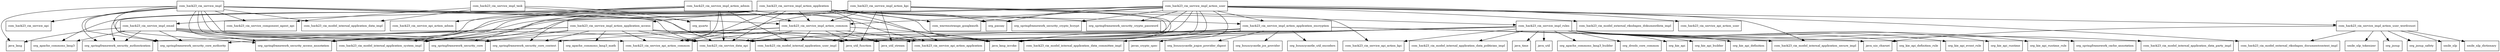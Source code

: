 digraph service_impl_2019_8_18_SNAPSHOT_package_dependencies {
  node [shape = box, fontsize=10.0];
  com_hack23_cia_service_impl -> com_hack23_cia_model_internal_application_data_committee_impl;
  com_hack23_cia_service_impl -> com_hack23_cia_model_internal_application_data_impl;
  com_hack23_cia_service_impl -> com_hack23_cia_model_internal_application_system_impl;
  com_hack23_cia_service_impl -> com_hack23_cia_service_api;
  com_hack23_cia_service_impl -> com_hack23_cia_service_api_action_common;
  com_hack23_cia_service_impl -> com_hack23_cia_service_component_agent_api;
  com_hack23_cia_service_impl -> com_hack23_cia_service_data_api;
  com_hack23_cia_service_impl -> com_hack23_cia_service_impl_action_common;
  com_hack23_cia_service_impl -> java_lang;
  com_hack23_cia_service_impl -> org_springframework_security_access_annotation;
  com_hack23_cia_service_impl -> org_springframework_security_authentication;
  com_hack23_cia_service_impl -> org_springframework_security_core;
  com_hack23_cia_service_impl -> org_springframework_security_core_authority;
  com_hack23_cia_service_impl -> org_springframework_security_core_context;
  com_hack23_cia_service_impl_action_admin -> com_hack23_cia_model_internal_application_system_impl;
  com_hack23_cia_service_impl_action_admin -> com_hack23_cia_model_internal_application_user_impl;
  com_hack23_cia_service_impl_action_admin -> com_hack23_cia_service_api_action_admin;
  com_hack23_cia_service_impl_action_admin -> com_hack23_cia_service_api_action_application;
  com_hack23_cia_service_impl_action_admin -> com_hack23_cia_service_api_action_common;
  com_hack23_cia_service_impl_action_admin -> com_hack23_cia_service_data_api;
  com_hack23_cia_service_impl_action_admin -> com_hack23_cia_service_impl_action_common;
  com_hack23_cia_service_impl_action_admin -> com_hack23_cia_service_impl_email;
  com_hack23_cia_service_impl_action_admin -> java_lang_invoke;
  com_hack23_cia_service_impl_action_admin -> org_springframework_security_access_annotation;
  com_hack23_cia_service_impl_action_application -> com_hack23_cia_model_internal_application_system_impl;
  com_hack23_cia_service_impl_action_application -> com_hack23_cia_model_internal_application_user_impl;
  com_hack23_cia_service_impl_action_application -> com_hack23_cia_service_api_action_application;
  com_hack23_cia_service_impl_action_application -> com_hack23_cia_service_api_action_common;
  com_hack23_cia_service_impl_action_application -> com_hack23_cia_service_data_api;
  com_hack23_cia_service_impl_action_application -> com_hack23_cia_service_impl_action_application_access;
  com_hack23_cia_service_impl_action_application -> com_hack23_cia_service_impl_action_application_encryption;
  com_hack23_cia_service_impl_action_application -> com_hack23_cia_service_impl_action_common;
  com_hack23_cia_service_impl_action_application -> com_warrenstrange_googleauth;
  com_hack23_cia_service_impl_action_application -> java_lang_invoke;
  com_hack23_cia_service_impl_action_application -> org_apache_commons_lang3;
  com_hack23_cia_service_impl_action_application -> org_passay;
  com_hack23_cia_service_impl_action_application -> org_springframework_security_access_annotation;
  com_hack23_cia_service_impl_action_application -> org_springframework_security_authentication;
  com_hack23_cia_service_impl_action_application -> org_springframework_security_core;
  com_hack23_cia_service_impl_action_application -> org_springframework_security_core_authority;
  com_hack23_cia_service_impl_action_application -> org_springframework_security_core_context;
  com_hack23_cia_service_impl_action_application -> org_springframework_security_crypto_bcrypt;
  com_hack23_cia_service_impl_action_application -> org_springframework_security_crypto_password;
  com_hack23_cia_service_impl_action_application_access -> com_hack23_cia_model_internal_application_system_impl;
  com_hack23_cia_service_impl_action_application_access -> com_hack23_cia_model_internal_application_user_impl;
  com_hack23_cia_service_impl_action_application_access -> com_hack23_cia_service_api_action_common;
  com_hack23_cia_service_impl_action_application_access -> com_hack23_cia_service_data_api;
  com_hack23_cia_service_impl_action_application_access -> java_lang_invoke;
  com_hack23_cia_service_impl_action_application_access -> java_util_function;
  com_hack23_cia_service_impl_action_application_access -> java_util_stream;
  com_hack23_cia_service_impl_action_application_access -> org_apache_commons_lang3_math;
  com_hack23_cia_service_impl_action_application_access -> org_springframework_security_authentication;
  com_hack23_cia_service_impl_action_application_access -> org_springframework_security_core;
  com_hack23_cia_service_impl_action_application_access -> org_springframework_security_core_authority;
  com_hack23_cia_service_impl_action_application_access -> org_springframework_security_core_context;
  com_hack23_cia_service_impl_action_application_encryption -> com_hack23_cia_model_internal_application_secure_impl;
  com_hack23_cia_service_impl_action_application_encryption -> com_hack23_cia_model_internal_application_user_impl;
  com_hack23_cia_service_impl_action_application_encryption -> com_hack23_cia_service_data_api;
  com_hack23_cia_service_impl_action_application_encryption -> java_lang_invoke;
  com_hack23_cia_service_impl_action_application_encryption -> java_nio_charset;
  com_hack23_cia_service_impl_action_application_encryption -> javax_crypto_spec;
  com_hack23_cia_service_impl_action_application_encryption -> org_bouncycastle_jcajce_provider_digest;
  com_hack23_cia_service_impl_action_application_encryption -> org_bouncycastle_jce_provider;
  com_hack23_cia_service_impl_action_application_encryption -> org_bouncycastle_util_encoders;
  com_hack23_cia_service_impl_action_common -> com_hack23_cia_model_internal_application_user_impl;
  com_hack23_cia_service_impl_action_common -> com_hack23_cia_service_api_action_application;
  com_hack23_cia_service_impl_action_common -> com_hack23_cia_service_api_action_common;
  com_hack23_cia_service_impl_action_common -> com_hack23_cia_service_data_api;
  com_hack23_cia_service_impl_action_common -> java_lang_invoke;
  com_hack23_cia_service_impl_action_common -> java_util_function;
  com_hack23_cia_service_impl_action_common -> java_util_stream;
  com_hack23_cia_service_impl_action_common -> org_springframework_security_core;
  com_hack23_cia_service_impl_action_common -> org_springframework_security_core_context;
  com_hack23_cia_service_impl_action_kpi -> com_hack23_cia_model_internal_application_system_impl;
  com_hack23_cia_service_impl_action_kpi -> com_hack23_cia_service_api_action_application;
  com_hack23_cia_service_impl_action_kpi -> com_hack23_cia_service_api_action_common;
  com_hack23_cia_service_impl_action_kpi -> com_hack23_cia_service_api_action_kpi;
  com_hack23_cia_service_impl_action_kpi -> com_hack23_cia_service_impl_action_common;
  com_hack23_cia_service_impl_action_kpi -> com_hack23_cia_service_impl_rules;
  com_hack23_cia_service_impl_action_kpi -> java_lang_invoke;
  com_hack23_cia_service_impl_action_kpi -> java_util_function;
  com_hack23_cia_service_impl_action_kpi -> java_util_stream;
  com_hack23_cia_service_impl_action_kpi -> org_springframework_security_access_annotation;
  com_hack23_cia_service_impl_action_user -> com_hack23_cia_model_external_riksdagen_documentcontent_impl;
  com_hack23_cia_service_impl_action_user -> com_hack23_cia_model_external_riksdagen_dokumentlista_impl;
  com_hack23_cia_service_impl_action_user -> com_hack23_cia_model_internal_application_secure_impl;
  com_hack23_cia_service_impl_action_user -> com_hack23_cia_model_internal_application_system_impl;
  com_hack23_cia_service_impl_action_user -> com_hack23_cia_model_internal_application_user_impl;
  com_hack23_cia_service_impl_action_user -> com_hack23_cia_service_api_action_application;
  com_hack23_cia_service_impl_action_user -> com_hack23_cia_service_api_action_common;
  com_hack23_cia_service_impl_action_user -> com_hack23_cia_service_api_action_user;
  com_hack23_cia_service_impl_action_user -> com_hack23_cia_service_data_api;
  com_hack23_cia_service_impl_action_user -> com_hack23_cia_service_impl_action_application_encryption;
  com_hack23_cia_service_impl_action_user -> com_hack23_cia_service_impl_action_common;
  com_hack23_cia_service_impl_action_user -> com_hack23_cia_service_impl_action_user_wordcount;
  com_hack23_cia_service_impl_action_user -> com_warrenstrange_googleauth;
  com_hack23_cia_service_impl_action_user -> java_lang_invoke;
  com_hack23_cia_service_impl_action_user -> org_passay;
  com_hack23_cia_service_impl_action_user -> org_springframework_security_access_annotation;
  com_hack23_cia_service_impl_action_user -> org_springframework_security_crypto_bcrypt;
  com_hack23_cia_service_impl_action_user -> org_springframework_security_crypto_password;
  com_hack23_cia_service_impl_action_user_wordcount -> com_hack23_cia_model_external_riksdagen_documentcontent_impl;
  com_hack23_cia_service_impl_action_user_wordcount -> java_nio_charset;
  com_hack23_cia_service_impl_action_user_wordcount -> org_jsoup;
  com_hack23_cia_service_impl_action_user_wordcount -> org_jsoup_safety;
  com_hack23_cia_service_impl_action_user_wordcount -> smile_nlp;
  com_hack23_cia_service_impl_action_user_wordcount -> smile_nlp_dictionary;
  com_hack23_cia_service_impl_action_user_wordcount -> smile_nlp_tokenizer;
  com_hack23_cia_service_impl_email -> com_hack23_cia_model_internal_application_system_impl;
  com_hack23_cia_service_impl_email -> com_hack23_cia_service_data_api;
  com_hack23_cia_service_impl_email -> java_lang;
  com_hack23_cia_service_impl_email -> org_apache_commons_lang3;
  com_hack23_cia_service_impl_email -> org_springframework_security_access_annotation;
  com_hack23_cia_service_impl_email -> org_springframework_security_authentication;
  com_hack23_cia_service_impl_email -> org_springframework_security_core;
  com_hack23_cia_service_impl_email -> org_springframework_security_core_authority;
  com_hack23_cia_service_impl_email -> org_springframework_security_core_context;
  com_hack23_cia_service_impl_rules -> com_hack23_cia_model_internal_application_data_committee_impl;
  com_hack23_cia_service_impl_rules -> com_hack23_cia_model_internal_application_data_party_impl;
  com_hack23_cia_service_impl_rules -> com_hack23_cia_model_internal_application_data_politician_impl;
  com_hack23_cia_service_impl_rules -> com_hack23_cia_service_api_action_kpi;
  com_hack23_cia_service_impl_rules -> com_hack23_cia_service_data_api;
  com_hack23_cia_service_impl_rules -> java_lang_invoke;
  com_hack23_cia_service_impl_rules -> java_time;
  com_hack23_cia_service_impl_rules -> java_util;
  com_hack23_cia_service_impl_rules -> java_util_function;
  com_hack23_cia_service_impl_rules -> java_util_stream;
  com_hack23_cia_service_impl_rules -> org_apache_commons_lang3_builder;
  com_hack23_cia_service_impl_rules -> org_drools_core_common;
  com_hack23_cia_service_impl_rules -> org_kie_api;
  com_hack23_cia_service_impl_rules -> org_kie_api_builder;
  com_hack23_cia_service_impl_rules -> org_kie_api_definition;
  com_hack23_cia_service_impl_rules -> org_kie_api_definition_rule;
  com_hack23_cia_service_impl_rules -> org_kie_api_event_rule;
  com_hack23_cia_service_impl_rules -> org_kie_api_runtime;
  com_hack23_cia_service_impl_rules -> org_kie_api_runtime_rule;
  com_hack23_cia_service_impl_rules -> org_springframework_cache_annotation;
  com_hack23_cia_service_impl_task -> com_hack23_cia_model_internal_application_data_impl;
  com_hack23_cia_service_impl_task -> com_hack23_cia_service_component_agent_api;
  com_hack23_cia_service_impl_task -> com_hack23_cia_service_data_api;
  com_hack23_cia_service_impl_task -> org_quartz;
}
